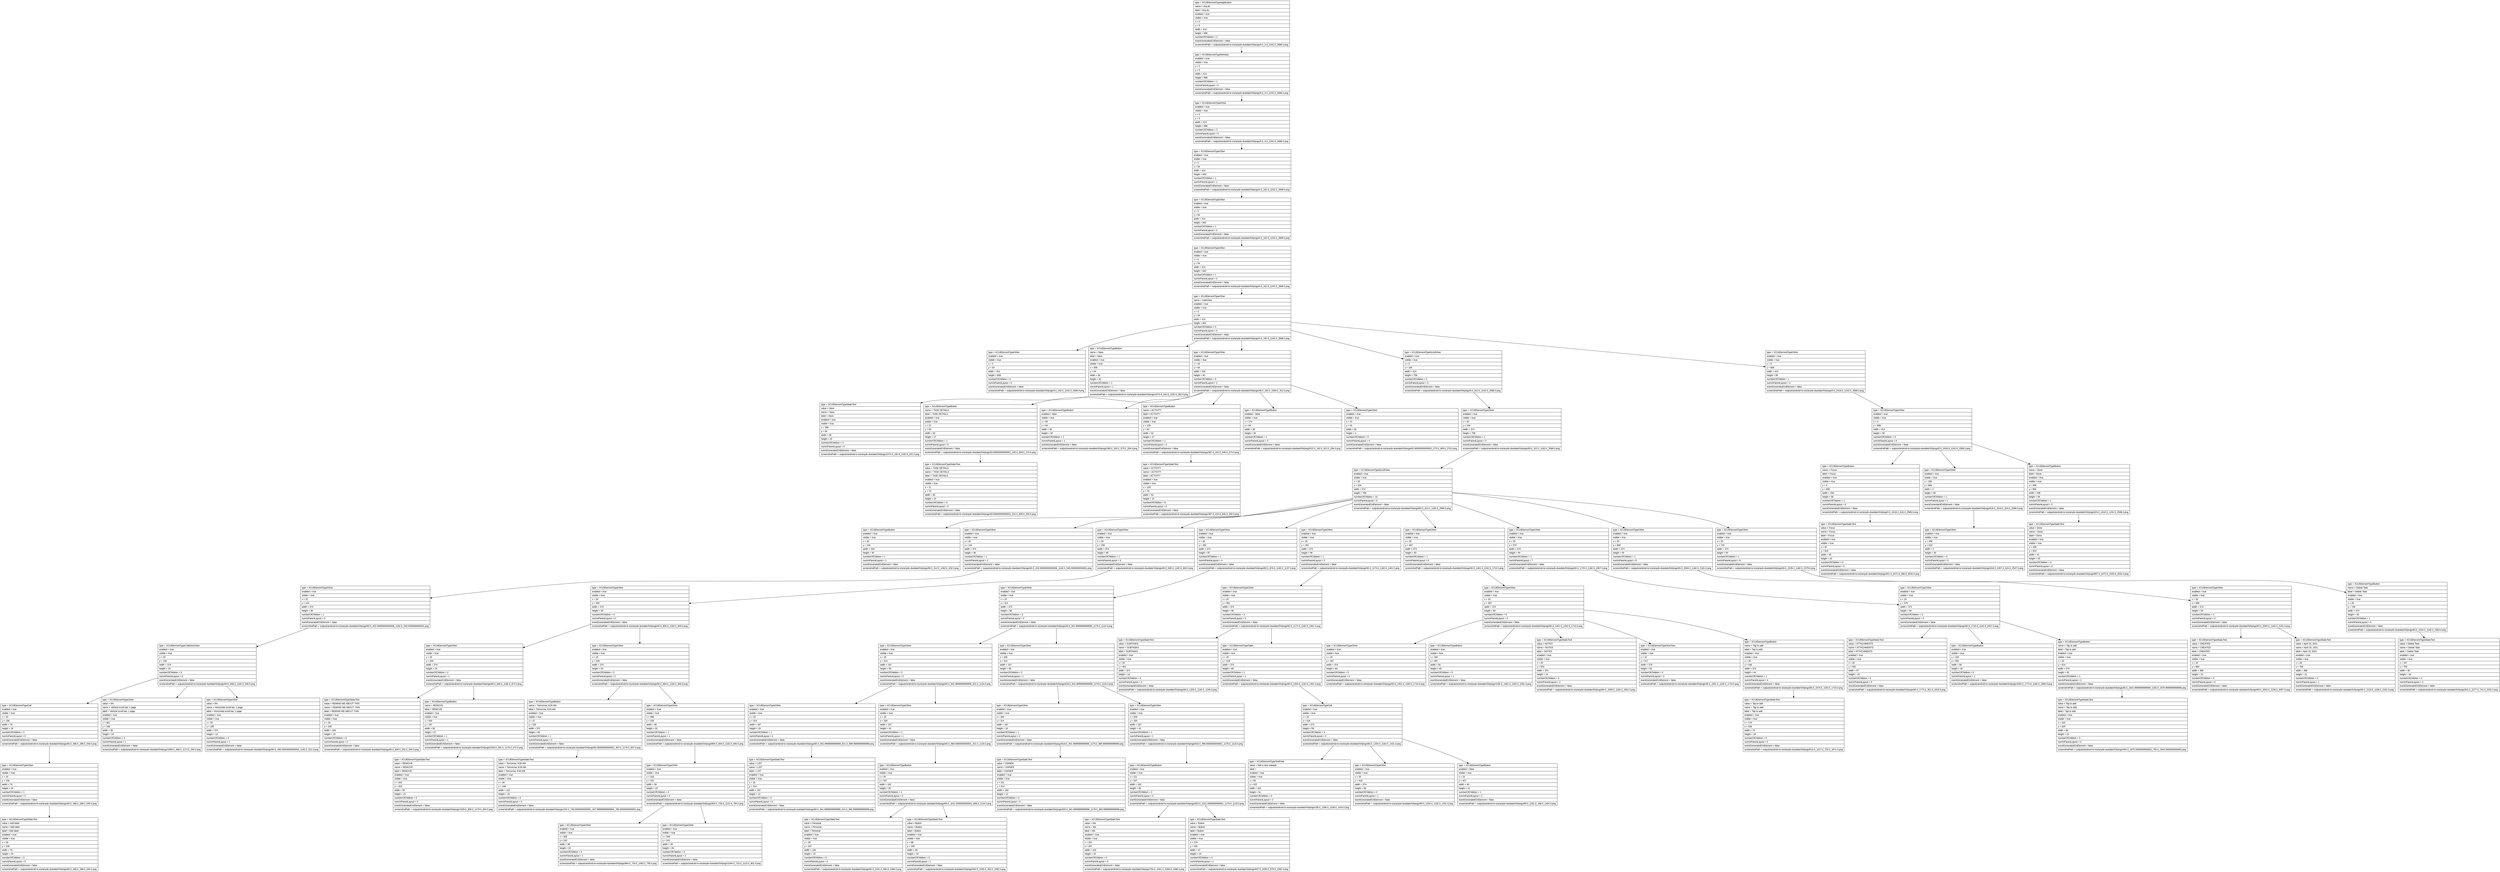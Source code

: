 digraph Layout {

	node [shape=record fontname=Arial];

	0	[label="{type = XCUIElementTypeApplication\l|name = Any.do\l|label = Any.do\l|enabled = true\l|visible = true\l|x = 0\l|y = 0\l|width = 414\l|height = 896\l|numberOfChildren = 2\l|eventGeneratedOnElement = false \l|screenshotPath = outputs/android-to-ios/anydo-duedate/S4/pngs/0.0_0.0_1242.0_2688.0.png\l}"]
	1	[label="{type = XCUIElementTypeWindow\l|enabled = true\l|visible = true\l|x = 0\l|y = 0\l|width = 414\l|height = 896\l|numberOfChildren = 1\l|numInParentLayout = 0\l|eventGeneratedOnElement = false \l|screenshotPath = outputs/android-to-ios/anydo-duedate/S4/pngs/0.0_0.0_1242.0_2688.0.png\l}"]
	2	[label="{type = XCUIElementTypeOther\l|enabled = true\l|visible = true\l|x = 0\l|y = 0\l|width = 414\l|height = 896\l|numberOfChildren = 2\l|numInParentLayout = 0\l|eventGeneratedOnElement = false \l|screenshotPath = outputs/android-to-ios/anydo-duedate/S4/pngs/0.0_0.0_1242.0_2688.0.png\l}"]
	3	[label="{type = XCUIElementTypeOther\l|enabled = true\l|visible = true\l|x = 0\l|y = 54\l|width = 414\l|height = 842\l|numberOfChildren = 1\l|numInParentLayout = 1\l|eventGeneratedOnElement = false \l|screenshotPath = outputs/android-to-ios/anydo-duedate/S4/pngs/0.0_162.0_1242.0_2688.0.png\l}"]
	4	[label="{type = XCUIElementTypeOther\l|enabled = true\l|visible = true\l|x = 0\l|y = 54\l|width = 414\l|height = 842\l|numberOfChildren = 1\l|numInParentLayout = 0\l|eventGeneratedOnElement = false \l|screenshotPath = outputs/android-to-ios/anydo-duedate/S4/pngs/0.0_162.0_1242.0_2688.0.png\l}"]
	5	[label="{type = XCUIElementTypeOther\l|enabled = true\l|visible = true\l|x = 0\l|y = 54\l|width = 414\l|height = 842\l|numberOfChildren = 1\l|numInParentLayout = 0\l|eventGeneratedOnElement = false \l|screenshotPath = outputs/android-to-ios/anydo-duedate/S4/pngs/0.0_162.0_1242.0_2688.0.png\l}"]
	6	[label="{type = XCUIElementTypeOther\l|name = mainView\l|enabled = true\l|visible = true\l|x = 0\l|y = 54\l|width = 414\l|height = 842\l|numberOfChildren = 5\l|numInParentLayout = 0\l|eventGeneratedOnElement = false \l|screenshotPath = outputs/android-to-ios/anydo-duedate/S4/pngs/0.0_162.0_1242.0_2688.0.png\l}"]
	7	[label="{type = XCUIElementTypeOther\l|enabled = true\l|visible = true\l|x = 0\l|y = 54\l|width = 414\l|height = 808\l|numberOfChildren = 0\l|numInParentLayout = 0\l|eventGeneratedOnElement = false \l|screenshotPath = outputs/android-to-ios/anydo-duedate/S4/pngs/0.0_162.0_1242.0_2586.0.png\l}"]
	8	[label="{type = XCUIElementTypeButton\l|name = Save\l|label = Save\l|enabled = true\l|visible = true\l|x = 358\l|y = 54\l|width = 36\l|height = 40\l|numberOfChildren = 1\l|numInParentLayout = 1\l|eventGeneratedOnElement = false \l|screenshotPath = outputs/android-to-ios/anydo-duedate/S4/pngs/1074.0_162.0_1182.0_282.0.png\l}"]
	9	[label="{type = XCUIElementTypeOther\l|enabled = true\l|visible = true\l|x = 16\l|y = 64\l|width = 334\l|height = 40\l|numberOfChildren = 5\l|numInParentLayout = 2\l|eventGeneratedOnElement = false \l|screenshotPath = outputs/android-to-ios/anydo-duedate/S4/pngs/48.0_192.0_1050.0_312.0.png\l}"]
	10	[label="{type = XCUIElementTypeScrollView\l|enabled = true\l|visible = true\l|x = 0\l|y = 104\l|width = 414\l|height = 758\l|numberOfChildren = 2\l|numInParentLayout = 3\l|eventGeneratedOnElement = false \l|screenshotPath = outputs/android-to-ios/anydo-duedate/S4/pngs/0.0_312.0_1242.0_2586.0.png\l}"]
	11	[label="{type = XCUIElementTypeOther\l|enabled = true\l|visible = true\l|x = 0\l|y = 806\l|width = 414\l|height = 56\l|numberOfChildren = 1\l|numInParentLayout = 4\l|eventGeneratedOnElement = false \l|screenshotPath = outputs/android-to-ios/anydo-duedate/S4/pngs/0.0_2418.0_1242.0_2586.0.png\l}"]
	12	[label="{type = XCUIElementTypeStaticText\l|value = Save\l|name = Save\l|label = Save\l|enabled = true\l|visible = true\l|x = 358\l|y = 64\l|width = 36\l|height = 20\l|numberOfChildren = 0\l|numInParentLayout = 0\l|eventGeneratedOnElement = false \l|screenshotPath = outputs/android-to-ios/anydo-duedate/S4/pngs/1074.0_192.0_1182.0_252.0.png\l}"]
	13	[label="{type = XCUIElementTypeButton\l|name = TASK DETAILS\l|label = TASK DETAILS\l|enabled = true\l|visible = true\l|x = 21\l|y = 64\l|width = 82\l|height = 27\l|numberOfChildren = 1\l|numInParentLayout = 0\l|eventGeneratedOnElement = false \l|screenshotPath = outputs/android-to-ios/anydo-duedate/S4/pngs/63.00000000000001_192.0_309.0_273.0.png\l}"]
	14	[label="{type = XCUIElementTypeButton\l|enabled = false\l|visible = true\l|x = 95\l|y = 64\l|width = 30\l|height = 34\l|numberOfChildren = 1\l|numInParentLayout = 1\l|eventGeneratedOnElement = false \l|screenshotPath = outputs/android-to-ios/anydo-duedate/S4/pngs/285.0_192.0_375.0_294.0.png\l}"]
	15	[label="{type = XCUIElementTypeButton\l|name = ACTIVITY\l|label = ACTIVITY\l|enabled = true\l|visible = true\l|x = 129\l|y = 64\l|width = 53\l|height = 27\l|numberOfChildren = 1\l|numInParentLayout = 2\l|eventGeneratedOnElement = false \l|screenshotPath = outputs/android-to-ios/anydo-duedate/S4/pngs/387.0_192.0_546.0_273.0.png\l}"]
	16	[label="{type = XCUIElementTypeButton\l|enabled = false\l|visible = true\l|x = 174\l|y = 64\l|width = 30\l|height = 34\l|numberOfChildren = 1\l|numInParentLayout = 3\l|eventGeneratedOnElement = false \l|screenshotPath = outputs/android-to-ios/anydo-duedate/S4/pngs/522.0_192.0_612.0_294.0.png\l}"]
	17	[label="{type = XCUIElementTypeOther\l|enabled = true\l|visible = true\l|x = 21\l|y = 91\l|width = 82\l|height = 2\l|numberOfChildren = 0\l|numInParentLayout = 4\l|eventGeneratedOnElement = false \l|screenshotPath = outputs/android-to-ios/anydo-duedate/S4/pngs/63.00000000000001_273.0_309.0_279.0.png\l}"]
	18	[label="{type = XCUIElementTypeOther\l|enabled = true\l|visible = true\l|x = 20\l|y = 104\l|width = 374\l|height = 758\l|numberOfChildren = 1\l|numInParentLayout = 0\l|eventGeneratedOnElement = false \l|screenshotPath = outputs/android-to-ios/anydo-duedate/S4/pngs/60.0_312.0_1182.0_2586.0.png\l}"]
	19	[label="{type = XCUIElementTypeOther\l|enabled = true\l|visible = true\l|x = 0\l|y = 806\l|width = 414\l|height = 56\l|numberOfChildren = 3\l|numInParentLayout = 0\l|eventGeneratedOnElement = false \l|screenshotPath = outputs/android-to-ios/anydo-duedate/S4/pngs/0.0_2418.0_1242.0_2586.0.png\l}"]
	20	[label="{type = XCUIElementTypeStaticText\l|value = TASK DETAILS\l|name = TASK DETAILS\l|label = TASK DETAILS\l|enabled = true\l|visible = true\l|x = 21\l|y = 70\l|width = 82\l|height = 15\l|numberOfChildren = 0\l|numInParentLayout = 0\l|eventGeneratedOnElement = false \l|screenshotPath = outputs/android-to-ios/anydo-duedate/S4/pngs/63.00000000000001_210.0_309.0_255.0.png\l}"]
	21	[label="{type = XCUIElementTypeStaticText\l|value = ACTIVITY\l|name = ACTIVITY\l|label = ACTIVITY\l|enabled = true\l|visible = true\l|x = 129\l|y = 70\l|width = 53\l|height = 15\l|numberOfChildren = 0\l|numInParentLayout = 0\l|eventGeneratedOnElement = false \l|screenshotPath = outputs/android-to-ios/anydo-duedate/S4/pngs/387.0_210.0_546.0_255.0.png\l}"]
	22	[label="{type = XCUIElementTypeScrollView\l|enabled = true\l|visible = true\l|x = 20\l|y = 104\l|width = 374\l|height = 758\l|numberOfChildren = 10\l|numInParentLayout = 0\l|eventGeneratedOnElement = false \l|screenshotPath = outputs/android-to-ios/anydo-duedate/S4/pngs/60.0_312.0_1182.0_2586.0.png\l}"]
	23	[label="{type = XCUIElementTypeButton\l|name = Focus\l|label = Focus\l|enabled = true\l|visible = true\l|x = 0\l|y = 806\l|width = 206\l|height = 56\l|numberOfChildren = 1\l|numInParentLayout = 0\l|eventGeneratedOnElement = false \l|screenshotPath = outputs/android-to-ios/anydo-duedate/S4/pngs/0.0_2418.0_618.0_2586.0.png\l}"]
	24	[label="{type = XCUIElementTypeOther\l|enabled = true\l|visible = true\l|x = 206\l|y = 806\l|width = 2\l|height = 56\l|numberOfChildren = 1\l|numInParentLayout = 1\l|eventGeneratedOnElement = false \l|screenshotPath = outputs/android-to-ios/anydo-duedate/S4/pngs/618.0_2418.0_624.0_2586.0.png\l}"]
	25	[label="{type = XCUIElementTypeButton\l|name = Done\l|label = Done\l|enabled = true\l|visible = true\l|x = 208\l|y = 806\l|width = 206\l|height = 56\l|numberOfChildren = 1\l|numInParentLayout = 2\l|eventGeneratedOnElement = false \l|screenshotPath = outputs/android-to-ios/anydo-duedate/S4/pngs/624.0_2418.0_1242.0_2586.0.png\l}"]
	26	[label="{type = XCUIElementTypeButton\l|enabled = true\l|visible = true\l|x = 20\l|y = 104\l|width = 334\l|height = 40\l|numberOfChildren = 1\l|numInParentLayout = 1\l|eventGeneratedOnElement = false \l|screenshotPath = outputs/android-to-ios/anydo-duedate/S4/pngs/60.0_312.0_1062.0_432.0.png\l}"]
	27	[label="{type = XCUIElementTypeOther\l|enabled = true\l|visible = true\l|x = 20\l|y = 144\l|width = 374\l|height = 36\l|numberOfChildren = 1\l|numInParentLayout = 2\l|eventGeneratedOnElement = false \l|screenshotPath = outputs/android-to-ios/anydo-duedate/S4/pngs/60.0_432.00000000000006_1182.0_540.0000000000001.png\l}"]
	28	[label="{type = XCUIElementTypeOther\l|enabled = true\l|visible = true\l|x = 20\l|y = 200\l|width = 374\l|height = 80\l|numberOfChildren = 1\l|numInParentLayout = 3\l|eventGeneratedOnElement = false \l|screenshotPath = outputs/android-to-ios/anydo-duedate/S4/pngs/60.0_600.0_1182.0_840.0.png\l}"]
	29	[label="{type = XCUIElementTypeOther\l|enabled = true\l|visible = true\l|x = 20\l|y = 292\l|width = 374\l|height = 87\l|numberOfChildren = 1\l|numInParentLayout = 4\l|eventGeneratedOnElement = false \l|screenshotPath = outputs/android-to-ios/anydo-duedate/S4/pngs/60.0_876.0_1182.0_1137.0.png\l}"]
	30	[label="{type = XCUIElementTypeOther\l|enabled = true\l|visible = true\l|x = 20\l|y = 391\l|width = 374\l|height = 96\l|numberOfChildren = 1\l|numInParentLayout = 5\l|eventGeneratedOnElement = false \l|screenshotPath = outputs/android-to-ios/anydo-duedate/S4/pngs/60.0_1173.0_1182.0_1461.0.png\l}"]
	31	[label="{type = XCUIElementTypeOther\l|enabled = true\l|visible = true\l|x = 20\l|y = 487\l|width = 374\l|height = 83\l|numberOfChildren = 1\l|numInParentLayout = 6\l|eventGeneratedOnElement = false \l|screenshotPath = outputs/android-to-ios/anydo-duedate/S4/pngs/60.0_1461.0_1182.0_1710.0.png\l}"]
	32	[label="{type = XCUIElementTypeOther\l|enabled = true\l|visible = true\l|x = 20\l|y = 575\l|width = 374\l|height = 94\l|numberOfChildren = 1\l|numInParentLayout = 7\l|eventGeneratedOnElement = false \l|screenshotPath = outputs/android-to-ios/anydo-duedate/S4/pngs/60.0_1725.0_1182.0_2007.0.png\l}"]
	33	[label="{type = XCUIElementTypeOther\l|enabled = true\l|visible = true\l|x = 20\l|y = 668\l|width = 374\l|height = 59\l|numberOfChildren = 1\l|numInParentLayout = 8\l|eventGeneratedOnElement = false \l|screenshotPath = outputs/android-to-ios/anydo-duedate/S4/pngs/60.0_2004.0_1182.0_2181.0.png\l}"]
	34	[label="{type = XCUIElementTypeOther\l|enabled = true\l|visible = true\l|x = 20\l|y = 743\l|width = 374\l|height = 50\l|numberOfChildren = 1\l|numInParentLayout = 9\l|eventGeneratedOnElement = false \l|screenshotPath = outputs/android-to-ios/anydo-duedate/S4/pngs/60.0_2229.0_1182.0_2379.0.png\l}"]
	35	[label="{type = XCUIElementTypeStaticText\l|value = Focus\l|name = Focus\l|label = Focus\l|enabled = true\l|visible = true\l|x = 87\l|y = 824\l|width = 45\l|height = 20\l|numberOfChildren = 0\l|numInParentLayout = 0\l|eventGeneratedOnElement = false \l|screenshotPath = outputs/android-to-ios/anydo-duedate/S4/pngs/261.0_2472.0_396.0_2532.0.png\l}"]
	36	[label="{type = XCUIElementTypeOther\l|enabled = true\l|visible = true\l|x = 206\l|y = 819\l|width = 2\l|height = 30\l|numberOfChildren = 0\l|numInParentLayout = 0\l|eventGeneratedOnElement = false \l|screenshotPath = outputs/android-to-ios/anydo-duedate/S4/pngs/618.0_2457.0_624.0_2547.0.png\l}"]
	37	[label="{type = XCUIElementTypeStaticText\l|value = Done\l|name = Done\l|label = Done\l|enabled = true\l|visible = true\l|x = 299\l|y = 824\l|width = 41\l|height = 20\l|numberOfChildren = 0\l|numInParentLayout = 0\l|eventGeneratedOnElement = false \l|screenshotPath = outputs/android-to-ios/anydo-duedate/S4/pngs/897.0_2472.0_1020.0_2532.0.png\l}"]
	38	[label="{type = XCUIElementTypeOther\l|enabled = true\l|visible = true\l|x = 20\l|y = 144\l|width = 374\l|height = 36\l|numberOfChildren = 1\l|numInParentLayout = 0\l|eventGeneratedOnElement = false \l|screenshotPath = outputs/android-to-ios/anydo-duedate/S4/pngs/60.0_432.00000000000006_1182.0_540.0000000000001.png\l}"]
	39	[label="{type = XCUIElementTypeOther\l|enabled = true\l|visible = true\l|x = 20\l|y = 200\l|width = 374\l|height = 80\l|numberOfChildren = 3\l|numInParentLayout = 0\l|eventGeneratedOnElement = false \l|screenshotPath = outputs/android-to-ios/anydo-duedate/S4/pngs/60.0_600.0_1182.0_840.0.png\l}"]
	40	[label="{type = XCUIElementTypeOther\l|enabled = true\l|visible = true\l|x = 20\l|y = 314\l|width = 373\l|height = 58\l|numberOfChildren = 2\l|numInParentLayout = 0\l|eventGeneratedOnElement = false \l|screenshotPath = outputs/android-to-ios/anydo-duedate/S4/pngs/60.0_941.9999999999999_1179.0_1116.0.png\l}"]
	41	[label="{type = XCUIElementTypeOther\l|enabled = true\l|visible = true\l|x = 20\l|y = 391\l|width = 374\l|height = 96\l|numberOfChildren = 2\l|numInParentLayout = 0\l|eventGeneratedOnElement = false \l|screenshotPath = outputs/android-to-ios/anydo-duedate/S4/pngs/60.0_1173.0_1182.0_1461.0.png\l}"]
	42	[label="{type = XCUIElementTypeOther\l|enabled = true\l|visible = true\l|x = 20\l|y = 487\l|width = 374\l|height = 83\l|numberOfChildren = 5\l|numInParentLayout = 0\l|eventGeneratedOnElement = false \l|screenshotPath = outputs/android-to-ios/anydo-duedate/S4/pngs/60.0_1461.0_1182.0_1710.0.png\l}"]
	43	[label="{type = XCUIElementTypeOther\l|enabled = true\l|visible = true\l|x = 20\l|y = 575\l|width = 374\l|height = 94\l|numberOfChildren = 3\l|numInParentLayout = 0\l|eventGeneratedOnElement = false \l|screenshotPath = outputs/android-to-ios/anydo-duedate/S4/pngs/60.0_1725.0_1182.0_2007.0.png\l}"]
	44	[label="{type = XCUIElementTypeOther\l|enabled = true\l|visible = true\l|x = 20\l|y = 668\l|width = 374\l|height = 59\l|numberOfChildren = 2\l|numInParentLayout = 0\l|eventGeneratedOnElement = false \l|screenshotPath = outputs/android-to-ios/anydo-duedate/S4/pngs/60.0_2004.0_1182.0_2181.0.png\l}"]
	45	[label="{type = XCUIElementTypeButton\l|name = Delete Task\l|label = Delete Task\l|enabled = true\l|visible = true\l|x = 20\l|y = 748\l|width = 374\l|height = 40\l|numberOfChildren = 1\l|numInParentLayout = 0\l|eventGeneratedOnElement = false \l|screenshotPath = outputs/android-to-ios/anydo-duedate/S4/pngs/60.0_2244.0_1182.0_2364.0.png\l}"]
	46	[label="{type = XCUIElementTypeCollectionView\l|enabled = true\l|visible = true\l|x = 20\l|y = 156\l|width = 374\l|height = 24\l|numberOfChildren = 3\l|numInParentLayout = 0\l|eventGeneratedOnElement = false \l|screenshotPath = outputs/android-to-ios/anydo-duedate/S4/pngs/60.0_468.0_1182.0_540.0.png\l}"]
	47	[label="{type = XCUIElementTypeOther\l|enabled = true\l|visible = true\l|x = 20\l|y = 200\l|width = 374\l|height = 24\l|numberOfChildren = 2\l|numInParentLayout = 1\l|eventGeneratedOnElement = false \l|screenshotPath = outputs/android-to-ios/anydo-duedate/S4/pngs/60.0_600.0_1182.0_672.0.png\l}"]
	48	[label="{type = XCUIElementTypeOther\l|enabled = true\l|visible = true\l|x = 20\l|y = 228\l|width = 374\l|height = 52\l|numberOfChildren = 2\l|numInParentLayout = 2\l|eventGeneratedOnElement = false \l|screenshotPath = outputs/android-to-ios/anydo-duedate/S4/pngs/60.0_684.0_1182.0_840.0.png\l}"]
	49	[label="{type = XCUIElementTypeOther\l|enabled = true\l|visible = true\l|x = 20\l|y = 314\l|width = 187\l|height = 58\l|numberOfChildren = 2\l|numInParentLayout = 0\l|eventGeneratedOnElement = false \l|screenshotPath = outputs/android-to-ios/anydo-duedate/S4/pngs/60.0_941.9999999999999_621.0_1116.0.png\l}"]
	50	[label="{type = XCUIElementTypeOther\l|enabled = true\l|visible = true\l|x = 206\l|y = 314\l|width = 187\l|height = 58\l|numberOfChildren = 2\l|numInParentLayout = 1\l|eventGeneratedOnElement = false \l|screenshotPath = outputs/android-to-ios/anydo-duedate/S4/pngs/618.0_941.9999999999999_1179.0_1116.0.png\l}"]
	51	[label="{type = XCUIElementTypeStaticText\l|value = SUBTASKS\l|name = SUBTASKS\l|label = SUBTASKS\l|enabled = true\l|visible = true\l|x = 20\l|y = 401\l|width = 374\l|height = 14\l|numberOfChildren = 0\l|numInParentLayout = 0\l|eventGeneratedOnElement = false \l|screenshotPath = outputs/android-to-ios/anydo-duedate/S4/pngs/60.0_1203.0_1182.0_1245.0.png\l}"]
	52	[label="{type = XCUIElementTypeTable\l|enabled = true\l|visible = true\l|x = 20\l|y = 418\l|width = 374\l|height = 69\l|numberOfChildren = 1\l|numInParentLayout = 1\l|eventGeneratedOnElement = false \l|screenshotPath = outputs/android-to-ios/anydo-duedate/S4/pngs/60.0_1254.0_1182.0_1461.0.png\l}"]
	53	[label="{type = XCUIElementTypeOther\l|enabled = true\l|visible = true\l|x = 20\l|y = 487\l|width = 374\l|height = 83\l|numberOfChildren = 0\l|numInParentLayout = 0\l|eventGeneratedOnElement = false \l|screenshotPath = outputs/android-to-ios/anydo-duedate/S4/pngs/60.0_1461.0_1182.0_1710.0.png\l}"]
	54	[label="{type = XCUIElementTypeButton\l|enabled = true\l|visible = true\l|x = 344\l|y = 487\l|width = 50\l|height = 40\l|numberOfChildren = 0\l|numInParentLayout = 1\l|eventGeneratedOnElement = false \l|screenshotPath = outputs/android-to-ios/anydo-duedate/S4/pngs/1032.0_1461.0_1182.0_1581.0.png\l}"]
	55	[label="{type = XCUIElementTypeStaticText\l|value = NOTES\l|name = NOTES\l|label = NOTES\l|enabled = true\l|visible = true\l|x = 20\l|y = 503\l|width = 374\l|height = 14\l|numberOfChildren = 0\l|numInParentLayout = 2\l|eventGeneratedOnElement = false \l|screenshotPath = outputs/android-to-ios/anydo-duedate/S4/pngs/60.0_1509.0_1182.0_1551.0.png\l}"]
	56	[label="{type = XCUIElementTypeTextView\l|enabled = true\l|visible = true\l|x = 15\l|y = 517\l|width = 379\l|height = 53\l|numberOfChildren = 0\l|numInParentLayout = 3\l|eventGeneratedOnElement = false \l|screenshotPath = outputs/android-to-ios/anydo-duedate/S4/pngs/45.0_1551.0_1182.0_1710.0.png\l}"]
	57	[label="{type = XCUIElementTypeButton\l|name = Tap to add\l|label = Tap to add\l|enabled = true\l|visible = true\l|x = 20\l|y = 526\l|width = 374\l|height = 44\l|numberOfChildren = 1\l|numInParentLayout = 4\l|eventGeneratedOnElement = false \l|screenshotPath = outputs/android-to-ios/anydo-duedate/S4/pngs/60.0_1578.0_1182.0_1710.0.png\l}"]
	58	[label="{type = XCUIElementTypeStaticText\l|value = ATTACHMENTS\l|name = ATTACHMENTS\l|label = ATTACHMENTS\l|enabled = true\l|visible = true\l|x = 20\l|y = 591\l|width = 97\l|height = 15\l|numberOfChildren = 0\l|numInParentLayout = 0\l|eventGeneratedOnElement = false \l|screenshotPath = outputs/android-to-ios/anydo-duedate/S4/pngs/60.0_1773.0_351.0_1818.0.png\l}"]
	59	[label="{type = XCUIElementTypeButton\l|enabled = true\l|visible = true\l|x = 334\l|y = 591\l|width = 60\l|height = 40\l|numberOfChildren = 0\l|numInParentLayout = 1\l|eventGeneratedOnElement = false \l|screenshotPath = outputs/android-to-ios/anydo-duedate/S4/pngs/1002.0_1773.0_1182.0_1893.0.png\l}"]
	60	[label="{type = XCUIElementTypeButton\l|name = Tap to add\l|label = Tap to add\l|enabled = true\l|visible = true\l|x = 20\l|y = 614\l|width = 374\l|height = 45\l|numberOfChildren = 1\l|numInParentLayout = 2\l|eventGeneratedOnElement = false \l|screenshotPath = outputs/android-to-ios/anydo-duedate/S4/pngs/60.0_1841.9999999999998_1182.0_1976.9999999999998.png\l}"]
	61	[label="{type = XCUIElementTypeStaticText\l|value = CREATED\l|name = CREATED\l|label = CREATED\l|enabled = true\l|visible = true\l|x = 20\l|y = 684\l|width = 366\l|height = 15\l|numberOfChildren = 0\l|numInParentLayout = 0\l|eventGeneratedOnElement = false \l|screenshotPath = outputs/android-to-ios/anydo-duedate/S4/pngs/60.0_2052.0_1158.0_2097.0.png\l}"]
	62	[label="{type = XCUIElementTypeStaticText\l|value = April 15, 2021\l|name = April 15, 2021\l|label = April 15, 2021\l|enabled = true\l|visible = true\l|x = 20\l|y = 706\l|width = 366\l|height = 21\l|numberOfChildren = 0\l|numInParentLayout = 1\l|eventGeneratedOnElement = false \l|screenshotPath = outputs/android-to-ios/anydo-duedate/S4/pngs/60.0_2118.0_1158.0_2181.0.png\l}"]
	63	[label="{type = XCUIElementTypeStaticText\l|value = Delete Task\l|name = Delete Task\l|label = Delete Task\l|enabled = true\l|visible = true\l|x = 167\l|y = 759\l|width = 80\l|height = 18\l|numberOfChildren = 0\l|numInParentLayout = 0\l|eventGeneratedOnElement = false \l|screenshotPath = outputs/android-to-ios/anydo-duedate/S4/pngs/501.0_2277.0_741.0_2331.0.png\l}"]
	64	[label="{type = XCUIElementTypeCell\l|enabled = true\l|visible = true\l|x = 20\l|y = 156\l|width = 76\l|height = 24\l|numberOfChildren = 1\l|numInParentLayout = 0\l|eventGeneratedOnElement = false \l|screenshotPath = outputs/android-to-ios/anydo-duedate/S4/pngs/60.0_468.0_288.0_540.0.png\l}"]
	65	[label="{type = XCUIElementTypeOther\l|value = 0%\l|name = Vertical scroll bar, 1 page\l|label = Vertical scroll bar, 1 page\l|enabled = true\l|visible = true\l|x = 361\l|y = 156\l|width = 30\l|height = 24\l|numberOfChildren = 0\l|numInParentLayout = 1\l|eventGeneratedOnElement = false \l|screenshotPath = outputs/android-to-ios/anydo-duedate/S4/pngs/1083.0_468.0_1173.0_540.0.png\l}"]
	66	[label="{type = XCUIElementTypeOther\l|value = 0%\l|name = Horizontal scroll bar, 1 page\l|label = Horizontal scroll bar, 1 page\l|enabled = true\l|visible = true\l|x = 20\l|y = 165\l|width = 374\l|height = 12\l|numberOfChildren = 0\l|numInParentLayout = 2\l|eventGeneratedOnElement = false \l|screenshotPath = outputs/android-to-ios/anydo-duedate/S4/pngs/60.0_495.00000000000006_1182.0_531.0.png\l}"]
	67	[label="{type = XCUIElementTypeStaticText\l|value = REMIND ME ABOUT THIS\l|name = REMIND ME ABOUT THIS\l|label = REMIND ME ABOUT THIS\l|enabled = true\l|visible = true\l|x = 20\l|y = 200\l|width = 164\l|height = 15\l|numberOfChildren = 0\l|numInParentLayout = 0\l|eventGeneratedOnElement = false \l|screenshotPath = outputs/android-to-ios/anydo-duedate/S4/pngs/60.0_600.0_552.0_645.0.png\l}"]
	68	[label="{type = XCUIElementTypeButton\l|name = REMOVE\l|label = REMOVE\l|enabled = true\l|visible = true\l|x = 343\l|y = 197\l|width = 50\l|height = 27\l|numberOfChildren = 1\l|numInParentLayout = 1\l|eventGeneratedOnElement = false \l|screenshotPath = outputs/android-to-ios/anydo-duedate/S4/pngs/1029.0_591.0_1179.0_672.0.png\l}"]
	69	[label="{type = XCUIElementTypeButton\l|name = Tomorrow, 9:00 AM\l|label = Tomorrow, 9:00 AM\l|enabled = true\l|visible = true\l|x = 21\l|y = 229\l|width = 372\l|height = 50\l|numberOfChildren = 1\l|numInParentLayout = 0\l|eventGeneratedOnElement = false \l|screenshotPath = outputs/android-to-ios/anydo-duedate/S4/pngs/63.00000000000001_687.0_1179.0_837.0.png\l}"]
	70	[label="{type = XCUIElementTypeOther\l|enabled = true\l|visible = true\l|x = 298\l|y = 228\l|width = 96\l|height = 52\l|numberOfChildren = 1\l|numInParentLayout = 1\l|eventGeneratedOnElement = false \l|screenshotPath = outputs/android-to-ios/anydo-duedate/S4/pngs/894.0_684.0_1182.0_840.0.png\l}"]
	71	[label="{type = XCUIElementTypeOther\l|enabled = true\l|visible = true\l|x = 20\l|y = 314\l|width = 187\l|height = 16\l|numberOfChildren = 1\l|numInParentLayout = 0\l|eventGeneratedOnElement = false \l|screenshotPath = outputs/android-to-ios/anydo-duedate/S4/pngs/60.0_941.9999999999999_621.0_989.9999999999999.png\l}"]
	72	[label="{type = XCUIElementTypeOther\l|enabled = true\l|visible = true\l|x = 20\l|y = 330\l|width = 187\l|height = 42\l|numberOfChildren = 1\l|numInParentLayout = 1\l|eventGeneratedOnElement = false \l|screenshotPath = outputs/android-to-ios/anydo-duedate/S4/pngs/60.0_990.0000000000001_621.0_1116.0.png\l}"]
	73	[label="{type = XCUIElementTypeOther\l|enabled = true\l|visible = true\l|x = 206\l|y = 314\l|width = 187\l|height = 16\l|numberOfChildren = 1\l|numInParentLayout = 0\l|eventGeneratedOnElement = false \l|screenshotPath = outputs/android-to-ios/anydo-duedate/S4/pngs/618.0_941.9999999999999_1179.0_989.9999999999999.png\l}"]
	74	[label="{type = XCUIElementTypeOther\l|enabled = true\l|visible = true\l|x = 206\l|y = 330\l|width = 187\l|height = 42\l|numberOfChildren = 1\l|numInParentLayout = 1\l|eventGeneratedOnElement = false \l|screenshotPath = outputs/android-to-ios/anydo-duedate/S4/pngs/618.0_990.0000000000001_1179.0_1116.0.png\l}"]
	75	[label="{type = XCUIElementTypeCell\l|enabled = true\l|visible = true\l|x = 20\l|y = 418\l|width = 374\l|height = 59\l|numberOfChildren = 4\l|numInParentLayout = 0\l|eventGeneratedOnElement = false \l|screenshotPath = outputs/android-to-ios/anydo-duedate/S4/pngs/60.0_1254.0_1182.0_1431.0.png\l}"]
	76	[label="{type = XCUIElementTypeStaticText\l|value = Tap to add\l|name = Tap to add\l|label = Tap to add\l|enabled = true\l|visible = true\l|x = 170\l|y = 539\l|width = 74\l|height = 18\l|numberOfChildren = 0\l|numInParentLayout = 0\l|eventGeneratedOnElement = false \l|screenshotPath = outputs/android-to-ios/anydo-duedate/S4/pngs/510.0_1617.0_732.0_1671.0.png\l}"]
	77	[label="{type = XCUIElementTypeStaticText\l|value = Tap to add\l|name = Tap to add\l|label = Tap to add\l|enabled = true\l|visible = true\l|x = 164\l|y = 625\l|width = 86\l|height = 23\l|numberOfChildren = 0\l|numInParentLayout = 0\l|eventGeneratedOnElement = false \l|screenshotPath = outputs/android-to-ios/anydo-duedate/S4/pngs/492.0_1875.0000000000002_750.0_1944.0000000000002.png\l}"]
	78	[label="{type = XCUIElementTypeOther\l|enabled = true\l|visible = true\l|x = 20\l|y = 156\l|width = 76\l|height = 24\l|numberOfChildren = 1\l|numInParentLayout = 0\l|eventGeneratedOnElement = false \l|screenshotPath = outputs/android-to-ios/anydo-duedate/S4/pngs/60.0_468.0_288.0_540.0.png\l}"]
	79	[label="{type = XCUIElementTypeStaticText\l|value = REMOVE\l|name = REMOVE\l|label = REMOVE\l|enabled = true\l|visible = true\l|x = 343\l|y = 203\l|width = 50\l|height = 15\l|numberOfChildren = 0\l|numInParentLayout = 0\l|eventGeneratedOnElement = false \l|screenshotPath = outputs/android-to-ios/anydo-duedate/S4/pngs/1029.0_609.0_1179.0_654.0.png\l}"]
	80	[label="{type = XCUIElementTypeStaticText\l|value = Tomorrow, 9:00 AM\l|name = Tomorrow, 9:00 AM\l|label = Tomorrow, 9:00 AM\l|enabled = true\l|visible = true\l|x = 34\l|y = 246\l|width = 122\l|height = 16\l|numberOfChildren = 0\l|numInParentLayout = 0\l|eventGeneratedOnElement = false \l|screenshotPath = outputs/android-to-ios/anydo-duedate/S4/pngs/102.0_738.0000000000001_467.99999999999994_786.0000000000001.png\l}"]
	81	[label="{type = XCUIElementTypeOther\l|enabled = true\l|visible = true\l|x = 318\l|y = 243\l|width = 56\l|height = 22\l|numberOfChildren = 4\l|numInParentLayout = 0\l|eventGeneratedOnElement = false \l|screenshotPath = outputs/android-to-ios/anydo-duedate/S4/pngs/954.0_729.0_1122.0_795.0.png\l}"]
	82	[label="{type = XCUIElementTypeStaticText\l|value = LIST\l|name = LIST\l|label = LIST\l|enabled = true\l|visible = true\l|x = 20\l|y = 314\l|width = 187\l|height = 14\l|numberOfChildren = 0\l|numInParentLayout = 0\l|eventGeneratedOnElement = false \l|screenshotPath = outputs/android-to-ios/anydo-duedate/S4/pngs/60.0_941.9999999999999_621.0_983.9999999999999.png\l}"]
	83	[label="{type = XCUIElementTypeButton\l|enabled = true\l|visible = true\l|x = 20\l|y = 337\l|width = 182\l|height = 35\l|numberOfChildren = 2\l|numInParentLayout = 0\l|eventGeneratedOnElement = false \l|screenshotPath = outputs/android-to-ios/anydo-duedate/S4/pngs/60.0_1011.0000000000001_606.0_1116.0.png\l}"]
	84	[label="{type = XCUIElementTypeStaticText\l|value = OWNER\l|name = OWNER\l|label = OWNER\l|enabled = true\l|visible = true\l|x = 211\l|y = 314\l|width = 182\l|height = 14\l|numberOfChildren = 0\l|numInParentLayout = 0\l|eventGeneratedOnElement = false \l|screenshotPath = outputs/android-to-ios/anydo-duedate/S4/pngs/633.0_941.9999999999999_1179.0_983.9999999999999.png\l}"]
	85	[label="{type = XCUIElementTypeButton\l|enabled = true\l|visible = true\l|x = 211\l|y = 337\l|width = 182\l|height = 35\l|numberOfChildren = 2\l|numInParentLayout = 0\l|eventGeneratedOnElement = false \l|screenshotPath = outputs/android-to-ios/anydo-duedate/S4/pngs/633.0_1011.0000000000001_1179.0_1116.0.png\l}"]
	86	[label="{type = XCUIElementTypeTextField\l|value = Add a new subtask\l|label = \l|enabled = true\l|visible = true\l|x = 65\l|y = 422\l|width = 321\l|height = 51\l|numberOfChildren = 0\l|numInParentLayout = 0\l|eventGeneratedOnElement = false \l|screenshotPath = outputs/android-to-ios/anydo-duedate/S4/pngs/195.0_1266.0_1158.0_1419.0.png\l}"]
	87	[label="{type = XCUIElementTypeOther\l|enabled = true\l|visible = true\l|x = 20\l|y = 418\l|width = 374\l|height = 59\l|numberOfChildren = 0\l|numInParentLayout = 1\l|eventGeneratedOnElement = false \l|screenshotPath = outputs/android-to-ios/anydo-duedate/S4/pngs/60.0_1254.0_1182.0_1431.0.png\l}"]
	88	[label="{type = XCUIElementTypeButton\l|enabled = false\l|visible = true\l|x = 23\l|y = 427\l|width = 40\l|height = 41\l|numberOfChildren = 1\l|numInParentLayout = 2\l|eventGeneratedOnElement = false \l|screenshotPath = outputs/android-to-ios/anydo-duedate/S4/pngs/69.0_1281.0_189.0_1404.0.png\l}"]
	89	[label="{type = XCUIElementTypeStaticText\l|value = Add label\l|name = Add label\l|label = Add label\l|enabled = true\l|visible = true\l|x = 20\l|y = 156\l|width = 76\l|height = 24\l|numberOfChildren = 0\l|numInParentLayout = 0\l|eventGeneratedOnElement = false \l|screenshotPath = outputs/android-to-ios/anydo-duedate/S4/pngs/60.0_468.0_288.0_540.0.png\l}"]
	90	[label="{type = XCUIElementTypeOther\l|enabled = true\l|visible = true\l|x = 328\l|y = 243\l|width = 36\l|height = 22\l|numberOfChildren = 0\l|numInParentLayout = 1\l|eventGeneratedOnElement = false \l|screenshotPath = outputs/android-to-ios/anydo-duedate/S4/pngs/984.0_729.0_1092.0_795.0.png\l}"]
	91	[label="{type = XCUIElementTypeOther\l|enabled = true\l|visible = true\l|x = 348\l|y = 241\l|width = 26\l|height = 26\l|numberOfChildren = 0\l|numInParentLayout = 2\l|eventGeneratedOnElement = false \l|screenshotPath = outputs/android-to-ios/anydo-duedate/S4/pngs/1044.0_723.0_1122.0_801.0.png\l}"]
	92	[label="{type = XCUIElementTypeStaticText\l|value = Personal\l|name = Personal\l|label = Personal\l|enabled = true\l|visible = true\l|x = 28\l|y = 347\l|width = 134\l|height = 15\l|numberOfChildren = 0\l|numInParentLayout = 0\l|eventGeneratedOnElement = false \l|screenshotPath = outputs/android-to-ios/anydo-duedate/S4/pngs/84.0_1041.0_486.0_1086.0.png\l}"]
	93	[label="{type = XCUIElementTypeStaticText\l|value = Button\l|name = Button\l|label = Button\l|enabled = true\l|visible = true\l|x = 88\l|y = 345\l|width = 46\l|height = 19\l|numberOfChildren = 0\l|numInParentLayout = 1\l|eventGeneratedOnElement = false \l|screenshotPath = outputs/android-to-ios/anydo-duedate/S4/pngs/264.0_1035.0_402.0_1092.0.png\l}"]
	94	[label="{type = XCUIElementTypeStaticText\l|value = Me\l|name = Me\l|label = Me\l|enabled = true\l|visible = true\l|x = 251\l|y = 347\l|width = 102\l|height = 15\l|numberOfChildren = 0\l|numInParentLayout = 0\l|eventGeneratedOnElement = false \l|screenshotPath = outputs/android-to-ios/anydo-duedate/S4/pngs/753.0_1041.0_1059.0_1086.0.png\l}"]
	95	[label="{type = XCUIElementTypeStaticText\l|value = Button\l|name = Button\l|label = Button\l|enabled = true\l|visible = true\l|x = 279\l|y = 345\l|width = 47\l|height = 19\l|numberOfChildren = 0\l|numInParentLayout = 1\l|eventGeneratedOnElement = false \l|screenshotPath = outputs/android-to-ios/anydo-duedate/S4/pngs/837.0_1035.0_978.0_1092.0.png\l}"]


	0 -> 1
	1 -> 2
	2 -> 3
	3 -> 4
	4 -> 5
	5 -> 6
	6 -> 7
	6 -> 8
	6 -> 9
	6 -> 10
	6 -> 11
	8 -> 12
	9 -> 13
	9 -> 14
	9 -> 15
	9 -> 16
	9 -> 17
	10 -> 18
	11 -> 19
	13 -> 20
	15 -> 21
	18 -> 22
	19 -> 23
	19 -> 24
	19 -> 25
	22 -> 26
	22 -> 27
	22 -> 28
	22 -> 29
	22 -> 30
	22 -> 31
	22 -> 32
	22 -> 33
	22 -> 34
	23 -> 35
	24 -> 36
	25 -> 37
	27 -> 38
	28 -> 39
	29 -> 40
	30 -> 41
	31 -> 42
	32 -> 43
	33 -> 44
	34 -> 45
	38 -> 46
	39 -> 47
	39 -> 48
	40 -> 49
	40 -> 50
	41 -> 51
	41 -> 52
	42 -> 53
	42 -> 54
	42 -> 55
	42 -> 56
	42 -> 57
	43 -> 58
	43 -> 59
	43 -> 60
	44 -> 61
	44 -> 62
	45 -> 63
	46 -> 64
	46 -> 65
	46 -> 66
	47 -> 67
	47 -> 68
	48 -> 69
	48 -> 70
	49 -> 71
	49 -> 72
	50 -> 73
	50 -> 74
	52 -> 75
	57 -> 76
	60 -> 77
	64 -> 78
	68 -> 79
	69 -> 80
	70 -> 81
	71 -> 82
	72 -> 83
	73 -> 84
	74 -> 85
	75 -> 86
	75 -> 87
	75 -> 88
	78 -> 89
	81 -> 90
	81 -> 91
	83 -> 92
	83 -> 93
	85 -> 94
	85 -> 95


}